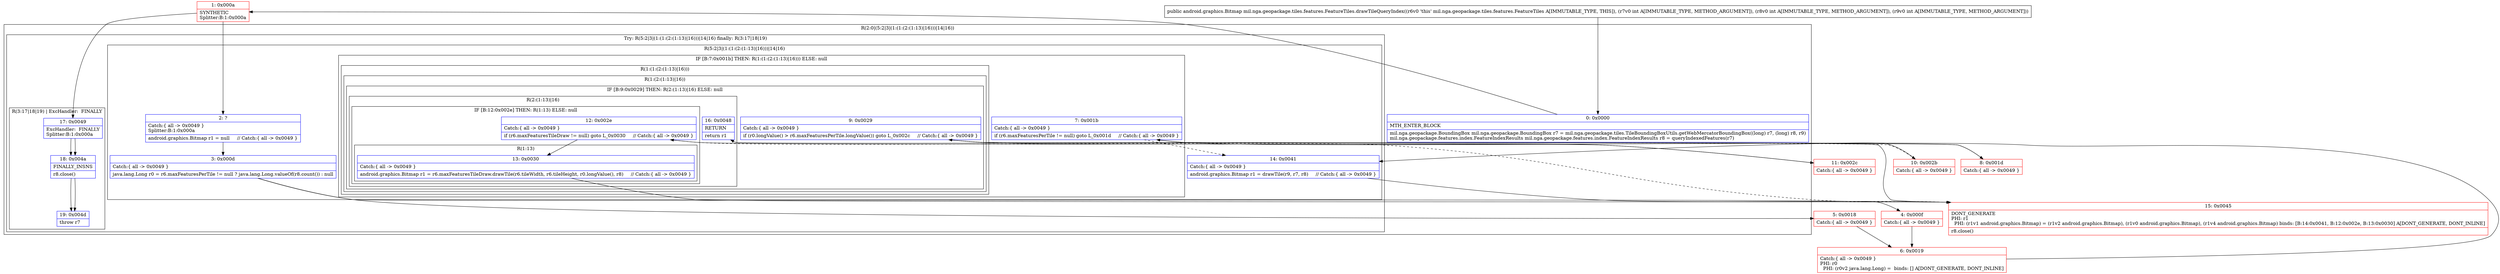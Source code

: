 digraph "CFG formil.nga.geopackage.tiles.features.FeatureTiles.drawTileQueryIndex(III)Landroid\/graphics\/Bitmap;" {
subgraph cluster_Region_957556751 {
label = "R(2:0|(5:2|3|(1:(1:(2:(1:13)|16)))|14|16))";
node [shape=record,color=blue];
Node_0 [shape=record,label="{0\:\ 0x0000|MTH_ENTER_BLOCK\l|mil.nga.geopackage.BoundingBox mil.nga.geopackage.BoundingBox r7 = mil.nga.geopackage.tiles.TileBoundingBoxUtils.getWebMercatorBoundingBox((long) r7, (long) r8, r9)\lmil.nga.geopackage.features.index.FeatureIndexResults mil.nga.geopackage.features.index.FeatureIndexResults r8 = queryIndexedFeatures(r7)\l}"];
subgraph cluster_TryCatchRegion_742396718 {
label = "Try: R(5:2|3|(1:(1:(2:(1:13)|16)))|14|16) finally: R(3:17|18|19)";
node [shape=record,color=blue];
subgraph cluster_Region_2038626857 {
label = "R(5:2|3|(1:(1:(2:(1:13)|16)))|14|16)";
node [shape=record,color=blue];
Node_2 [shape=record,label="{2\:\ ?|Catch:\{ all \-\> 0x0049 \}\lSplitter:B:1:0x000a\l|android.graphics.Bitmap r1 = null     \/\/ Catch:\{ all \-\> 0x0049 \}\l}"];
Node_3 [shape=record,label="{3\:\ 0x000d|Catch:\{ all \-\> 0x0049 \}\l|java.lang.Long r0 = r6.maxFeaturesPerTile != null ? java.lang.Long.valueOf(r8.count()) : null\l}"];
subgraph cluster_IfRegion_315278713 {
label = "IF [B:7:0x001b] THEN: R(1:(1:(2:(1:13)|16))) ELSE: null";
node [shape=record,color=blue];
Node_7 [shape=record,label="{7\:\ 0x001b|Catch:\{ all \-\> 0x0049 \}\l|if (r6.maxFeaturesPerTile != null) goto L_0x001d     \/\/ Catch:\{ all \-\> 0x0049 \}\l}"];
subgraph cluster_Region_95258114 {
label = "R(1:(1:(2:(1:13)|16)))";
node [shape=record,color=blue];
subgraph cluster_Region_1506310216 {
label = "R(1:(2:(1:13)|16))";
node [shape=record,color=blue];
subgraph cluster_IfRegion_298870811 {
label = "IF [B:9:0x0029] THEN: R(2:(1:13)|16) ELSE: null";
node [shape=record,color=blue];
Node_9 [shape=record,label="{9\:\ 0x0029|Catch:\{ all \-\> 0x0049 \}\l|if (r0.longValue() \> r6.maxFeaturesPerTile.longValue()) goto L_0x002c     \/\/ Catch:\{ all \-\> 0x0049 \}\l}"];
subgraph cluster_Region_2146272893 {
label = "R(2:(1:13)|16)";
node [shape=record,color=blue];
subgraph cluster_IfRegion_1975376188 {
label = "IF [B:12:0x002e] THEN: R(1:13) ELSE: null";
node [shape=record,color=blue];
Node_12 [shape=record,label="{12\:\ 0x002e|Catch:\{ all \-\> 0x0049 \}\l|if (r6.maxFeaturesTileDraw != null) goto L_0x0030     \/\/ Catch:\{ all \-\> 0x0049 \}\l}"];
subgraph cluster_Region_1378726331 {
label = "R(1:13)";
node [shape=record,color=blue];
Node_13 [shape=record,label="{13\:\ 0x0030|Catch:\{ all \-\> 0x0049 \}\l|android.graphics.Bitmap r1 = r6.maxFeaturesTileDraw.drawTile(r6.tileWidth, r6.tileHeight, r0.longValue(), r8)     \/\/ Catch:\{ all \-\> 0x0049 \}\l}"];
}
}
Node_16 [shape=record,label="{16\:\ 0x0048|RETURN\l|return r1\l}"];
}
}
}
}
}
Node_14 [shape=record,label="{14\:\ 0x0041|Catch:\{ all \-\> 0x0049 \}\l|android.graphics.Bitmap r1 = drawTile(r9, r7, r8)     \/\/ Catch:\{ all \-\> 0x0049 \}\l}"];
Node_16 [shape=record,label="{16\:\ 0x0048|RETURN\l|return r1\l}"];
}
subgraph cluster_Region_1604226769 {
label = "R(3:17|18|19) | ExcHandler:  FINALLY\l";
node [shape=record,color=blue];
Node_17 [shape=record,label="{17\:\ 0x0049|ExcHandler:  FINALLY\lSplitter:B:1:0x000a\l}"];
Node_18 [shape=record,label="{18\:\ 0x004a|FINALLY_INSNS\l|r8.close()\l}"];
Node_19 [shape=record,label="{19\:\ 0x004d|throw r7\l}"];
}
}
}
subgraph cluster_Region_1604226769 {
label = "R(3:17|18|19) | ExcHandler:  FINALLY\l";
node [shape=record,color=blue];
Node_17 [shape=record,label="{17\:\ 0x0049|ExcHandler:  FINALLY\lSplitter:B:1:0x000a\l}"];
Node_18 [shape=record,label="{18\:\ 0x004a|FINALLY_INSNS\l|r8.close()\l}"];
Node_19 [shape=record,label="{19\:\ 0x004d|throw r7\l}"];
}
Node_1 [shape=record,color=red,label="{1\:\ 0x000a|SYNTHETIC\lSplitter:B:1:0x000a\l}"];
Node_4 [shape=record,color=red,label="{4\:\ 0x000f|Catch:\{ all \-\> 0x0049 \}\l}"];
Node_5 [shape=record,color=red,label="{5\:\ 0x0018|Catch:\{ all \-\> 0x0049 \}\l}"];
Node_6 [shape=record,color=red,label="{6\:\ 0x0019|Catch:\{ all \-\> 0x0049 \}\lPHI: r0 \l  PHI: (r0v2 java.lang.Long) =  binds: [] A[DONT_GENERATE, DONT_INLINE]\l}"];
Node_8 [shape=record,color=red,label="{8\:\ 0x001d|Catch:\{ all \-\> 0x0049 \}\l}"];
Node_10 [shape=record,color=red,label="{10\:\ 0x002b|Catch:\{ all \-\> 0x0049 \}\l}"];
Node_11 [shape=record,color=red,label="{11\:\ 0x002c|Catch:\{ all \-\> 0x0049 \}\l}"];
Node_15 [shape=record,color=red,label="{15\:\ 0x0045|DONT_GENERATE\lPHI: r1 \l  PHI: (r1v1 android.graphics.Bitmap) = (r1v2 android.graphics.Bitmap), (r1v0 android.graphics.Bitmap), (r1v4 android.graphics.Bitmap) binds: [B:14:0x0041, B:12:0x002e, B:13:0x0030] A[DONT_GENERATE, DONT_INLINE]\l|r8.close()\l}"];
MethodNode[shape=record,label="{public android.graphics.Bitmap mil.nga.geopackage.tiles.features.FeatureTiles.drawTileQueryIndex((r6v0 'this' mil.nga.geopackage.tiles.features.FeatureTiles A[IMMUTABLE_TYPE, THIS]), (r7v0 int A[IMMUTABLE_TYPE, METHOD_ARGUMENT]), (r8v0 int A[IMMUTABLE_TYPE, METHOD_ARGUMENT]), (r9v0 int A[IMMUTABLE_TYPE, METHOD_ARGUMENT])) }"];
MethodNode -> Node_0;
Node_0 -> Node_1;
Node_2 -> Node_3;
Node_3 -> Node_4;
Node_3 -> Node_5;
Node_7 -> Node_8;
Node_7 -> Node_14[style=dashed];
Node_9 -> Node_10[style=dashed];
Node_9 -> Node_11;
Node_12 -> Node_13;
Node_12 -> Node_15[style=dashed];
Node_13 -> Node_15;
Node_14 -> Node_15;
Node_17 -> Node_18;
Node_18 -> Node_19;
Node_17 -> Node_18;
Node_18 -> Node_19;
Node_1 -> Node_2;
Node_1 -> Node_17;
Node_4 -> Node_6;
Node_5 -> Node_6;
Node_6 -> Node_7;
Node_8 -> Node_9;
Node_10 -> Node_14;
Node_11 -> Node_12;
Node_15 -> Node_16;
}

